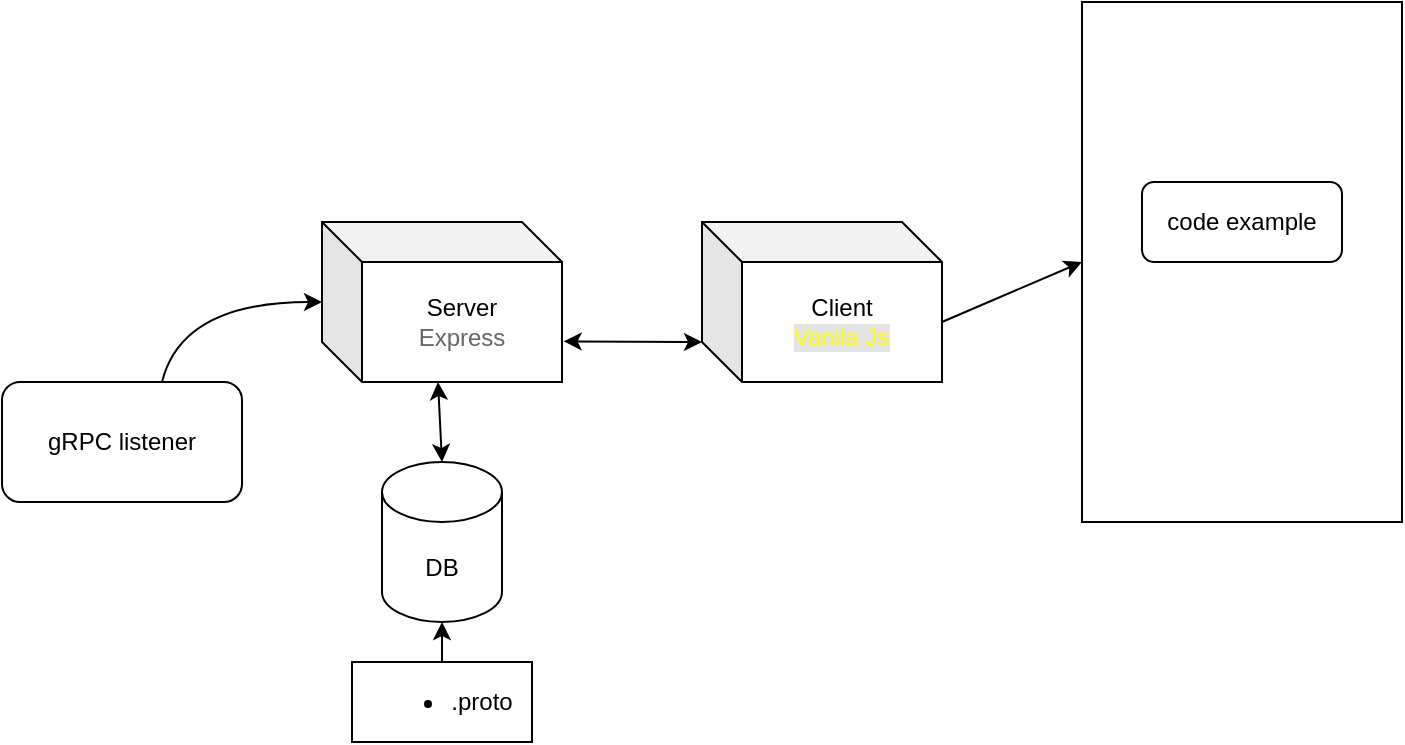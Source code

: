 <mxfile version="15.5.2" type="device"><diagram id="CKETxSXwGOvsN3UVtZhi" name="Page-1"><mxGraphModel dx="461" dy="406" grid="1" gridSize="10" guides="1" tooltips="1" connect="1" arrows="1" fold="1" page="1" pageScale="1" pageWidth="827" pageHeight="1169" math="0" shadow="0"><root><mxCell id="0"/><mxCell id="1" parent="0"/><mxCell id="vgxa1TmaxsERAx6diJQl-1" value="Client&lt;br&gt;&lt;font color=&quot;#ffff00&quot; style=&quot;background-color: rgb(227 , 227 , 227)&quot;&gt;Vanila Js&lt;/font&gt;" style="shape=cube;whiteSpace=wrap;html=1;boundedLbl=1;backgroundOutline=1;darkOpacity=0.05;darkOpacity2=0.1;" parent="1" vertex="1"><mxGeometry x="430" y="200" width="120" height="80" as="geometry"/></mxCell><mxCell id="vgxa1TmaxsERAx6diJQl-2" value="Server&lt;br&gt;&lt;font color=&quot;#666666&quot;&gt;Express&lt;/font&gt;" style="shape=cube;whiteSpace=wrap;html=1;boundedLbl=1;backgroundOutline=1;darkOpacity=0.05;darkOpacity2=0.1;" parent="1" vertex="1"><mxGeometry x="240" y="200" width="120" height="80" as="geometry"/></mxCell><mxCell id="vgxa1TmaxsERAx6diJQl-4" value="" style="endArrow=classic;startArrow=classic;html=1;strokeWidth=1;exitX=1.007;exitY=0.746;exitDx=0;exitDy=0;exitPerimeter=0;entryX=0;entryY=0;entryDx=0;entryDy=60;entryPerimeter=0;" parent="1" source="vgxa1TmaxsERAx6diJQl-2" target="vgxa1TmaxsERAx6diJQl-1" edge="1"><mxGeometry width="50" height="50" relative="1" as="geometry"><mxPoint x="370" y="280" as="sourcePoint"/><mxPoint x="420" y="230" as="targetPoint"/></mxGeometry></mxCell><mxCell id="vgxa1TmaxsERAx6diJQl-6" value="&lt;span&gt;DB&lt;/span&gt;" style="shape=cylinder3;whiteSpace=wrap;html=1;boundedLbl=1;backgroundOutline=1;size=15;align=center;" parent="1" vertex="1"><mxGeometry x="270" y="320" width="60" height="80" as="geometry"/></mxCell><mxCell id="vgxa1TmaxsERAx6diJQl-7" value="" style="endArrow=classic;startArrow=classic;html=1;strokeWidth=1;exitX=0.5;exitY=0;exitDx=0;exitDy=0;exitPerimeter=0;" parent="1" source="vgxa1TmaxsERAx6diJQl-6" edge="1"><mxGeometry width="50" height="50" relative="1" as="geometry"><mxPoint x="320" y="260" as="sourcePoint"/><mxPoint x="298" y="280" as="targetPoint"/></mxGeometry></mxCell><mxCell id="vgxa1TmaxsERAx6diJQl-10" value="&lt;ul&gt;&lt;li&gt;&lt;span&gt;.proto&lt;/span&gt;&lt;/li&gt;&lt;/ul&gt;" style="rounded=0;whiteSpace=wrap;html=1;" parent="1" vertex="1"><mxGeometry x="255" y="420" width="90" height="40" as="geometry"/></mxCell><mxCell id="vgxa1TmaxsERAx6diJQl-11" value="" style="endArrow=classic;html=1;strokeWidth=1;exitX=0.5;exitY=0;exitDx=0;exitDy=0;" parent="1" source="vgxa1TmaxsERAx6diJQl-10" target="vgxa1TmaxsERAx6diJQl-6" edge="1"><mxGeometry width="50" height="50" relative="1" as="geometry"><mxPoint x="380" y="360" as="sourcePoint"/><mxPoint x="430" y="310" as="targetPoint"/></mxGeometry></mxCell><mxCell id="vgxa1TmaxsERAx6diJQl-12" value="" style="curved=1;endArrow=classic;html=1;strokeWidth=1;" parent="1" edge="1"><mxGeometry width="50" height="50" relative="1" as="geometry"><mxPoint x="160" y="280" as="sourcePoint"/><mxPoint x="240" y="240" as="targetPoint"/><Array as="points"><mxPoint x="170" y="240"/></Array></mxGeometry></mxCell><mxCell id="vgxa1TmaxsERAx6diJQl-13" value="gRPC listener" style="rounded=1;whiteSpace=wrap;html=1;" parent="1" vertex="1"><mxGeometry x="80" y="280" width="120" height="60" as="geometry"/></mxCell><mxCell id="2PXxsImmyiZ4ukBuEYRb-3" value="" style="rounded=0;whiteSpace=wrap;html=1;rotation=90;" vertex="1" parent="1"><mxGeometry x="570" y="140" width="260" height="160" as="geometry"/></mxCell><mxCell id="2PXxsImmyiZ4ukBuEYRb-4" value="" style="endArrow=classic;html=1;rounded=0;exitX=0;exitY=0;exitDx=120;exitDy=50;exitPerimeter=0;entryX=0.5;entryY=1;entryDx=0;entryDy=0;" edge="1" parent="1" source="vgxa1TmaxsERAx6diJQl-1" target="2PXxsImmyiZ4ukBuEYRb-3"><mxGeometry width="50" height="50" relative="1" as="geometry"><mxPoint x="640" y="260" as="sourcePoint"/><mxPoint x="690" y="210" as="targetPoint"/></mxGeometry></mxCell><mxCell id="2PXxsImmyiZ4ukBuEYRb-6" value="code example" style="rounded=1;whiteSpace=wrap;html=1;" vertex="1" parent="1"><mxGeometry x="650" y="180" width="100" height="40" as="geometry"/></mxCell></root></mxGraphModel></diagram></mxfile>